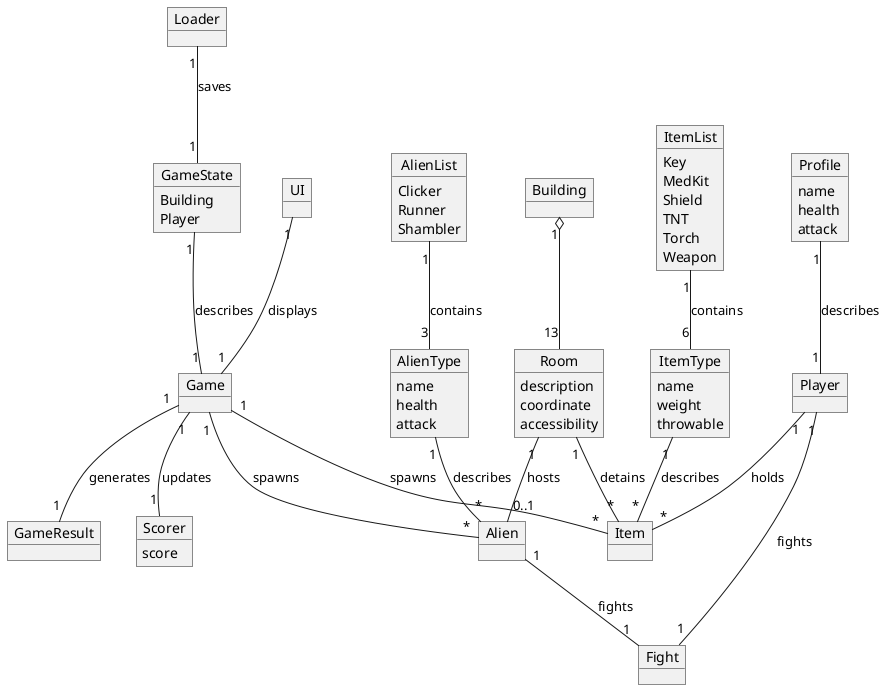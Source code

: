 @startuml

object Player {
}

object Profile {
    name
    health
    attack
}

object Game {
}

object GameState {
    Building
    Player
}

object Alien {
}

object AlienType {
  name
  health
  attack
}

object AlienList {
    Clicker
    Runner
    Shambler
}

object Item {
}

object ItemType {
    name
    weight
    throwable
}

object ItemList {
    Key
    MedKit
    Shield
    TNT
    Torch
    Weapon
}

object GameResult {
}

object Scorer {
    score
}

object Building {
}

object Room {
    description
    coordinate
    accessibility
}

object Fight {
}

object Loader {
}

object UI {
}

AlienType"1" -- "*"Alien : describes
AlienList"1" -- "3"AlienType : contains
ItemType"1" -- "*"Item : describes
ItemList"1" -- "6"ItemType : contains
Game"1" -- "*"Alien : spawns
Game"1" -- "*"Item : spawns
Game"1" -- "1"GameResult : generates
Game"1" -- "1"Scorer : updates
GameState"1" -- "1"Game : describes
Player"1" -- "*"Item : holds
Building"1" o-- "13"Room
Room"1" -- "*"Item : detains
Player"1" -- "1"Fight : fights
Alien"1" -- "1"Fight : fights
Profile"1" -- "1"Player : describes
Room"1" --  "0..1"Alien : hosts
Loader"1" -- "1"GameState : saves
UI"1" -- "1"Game : displays

@enduml